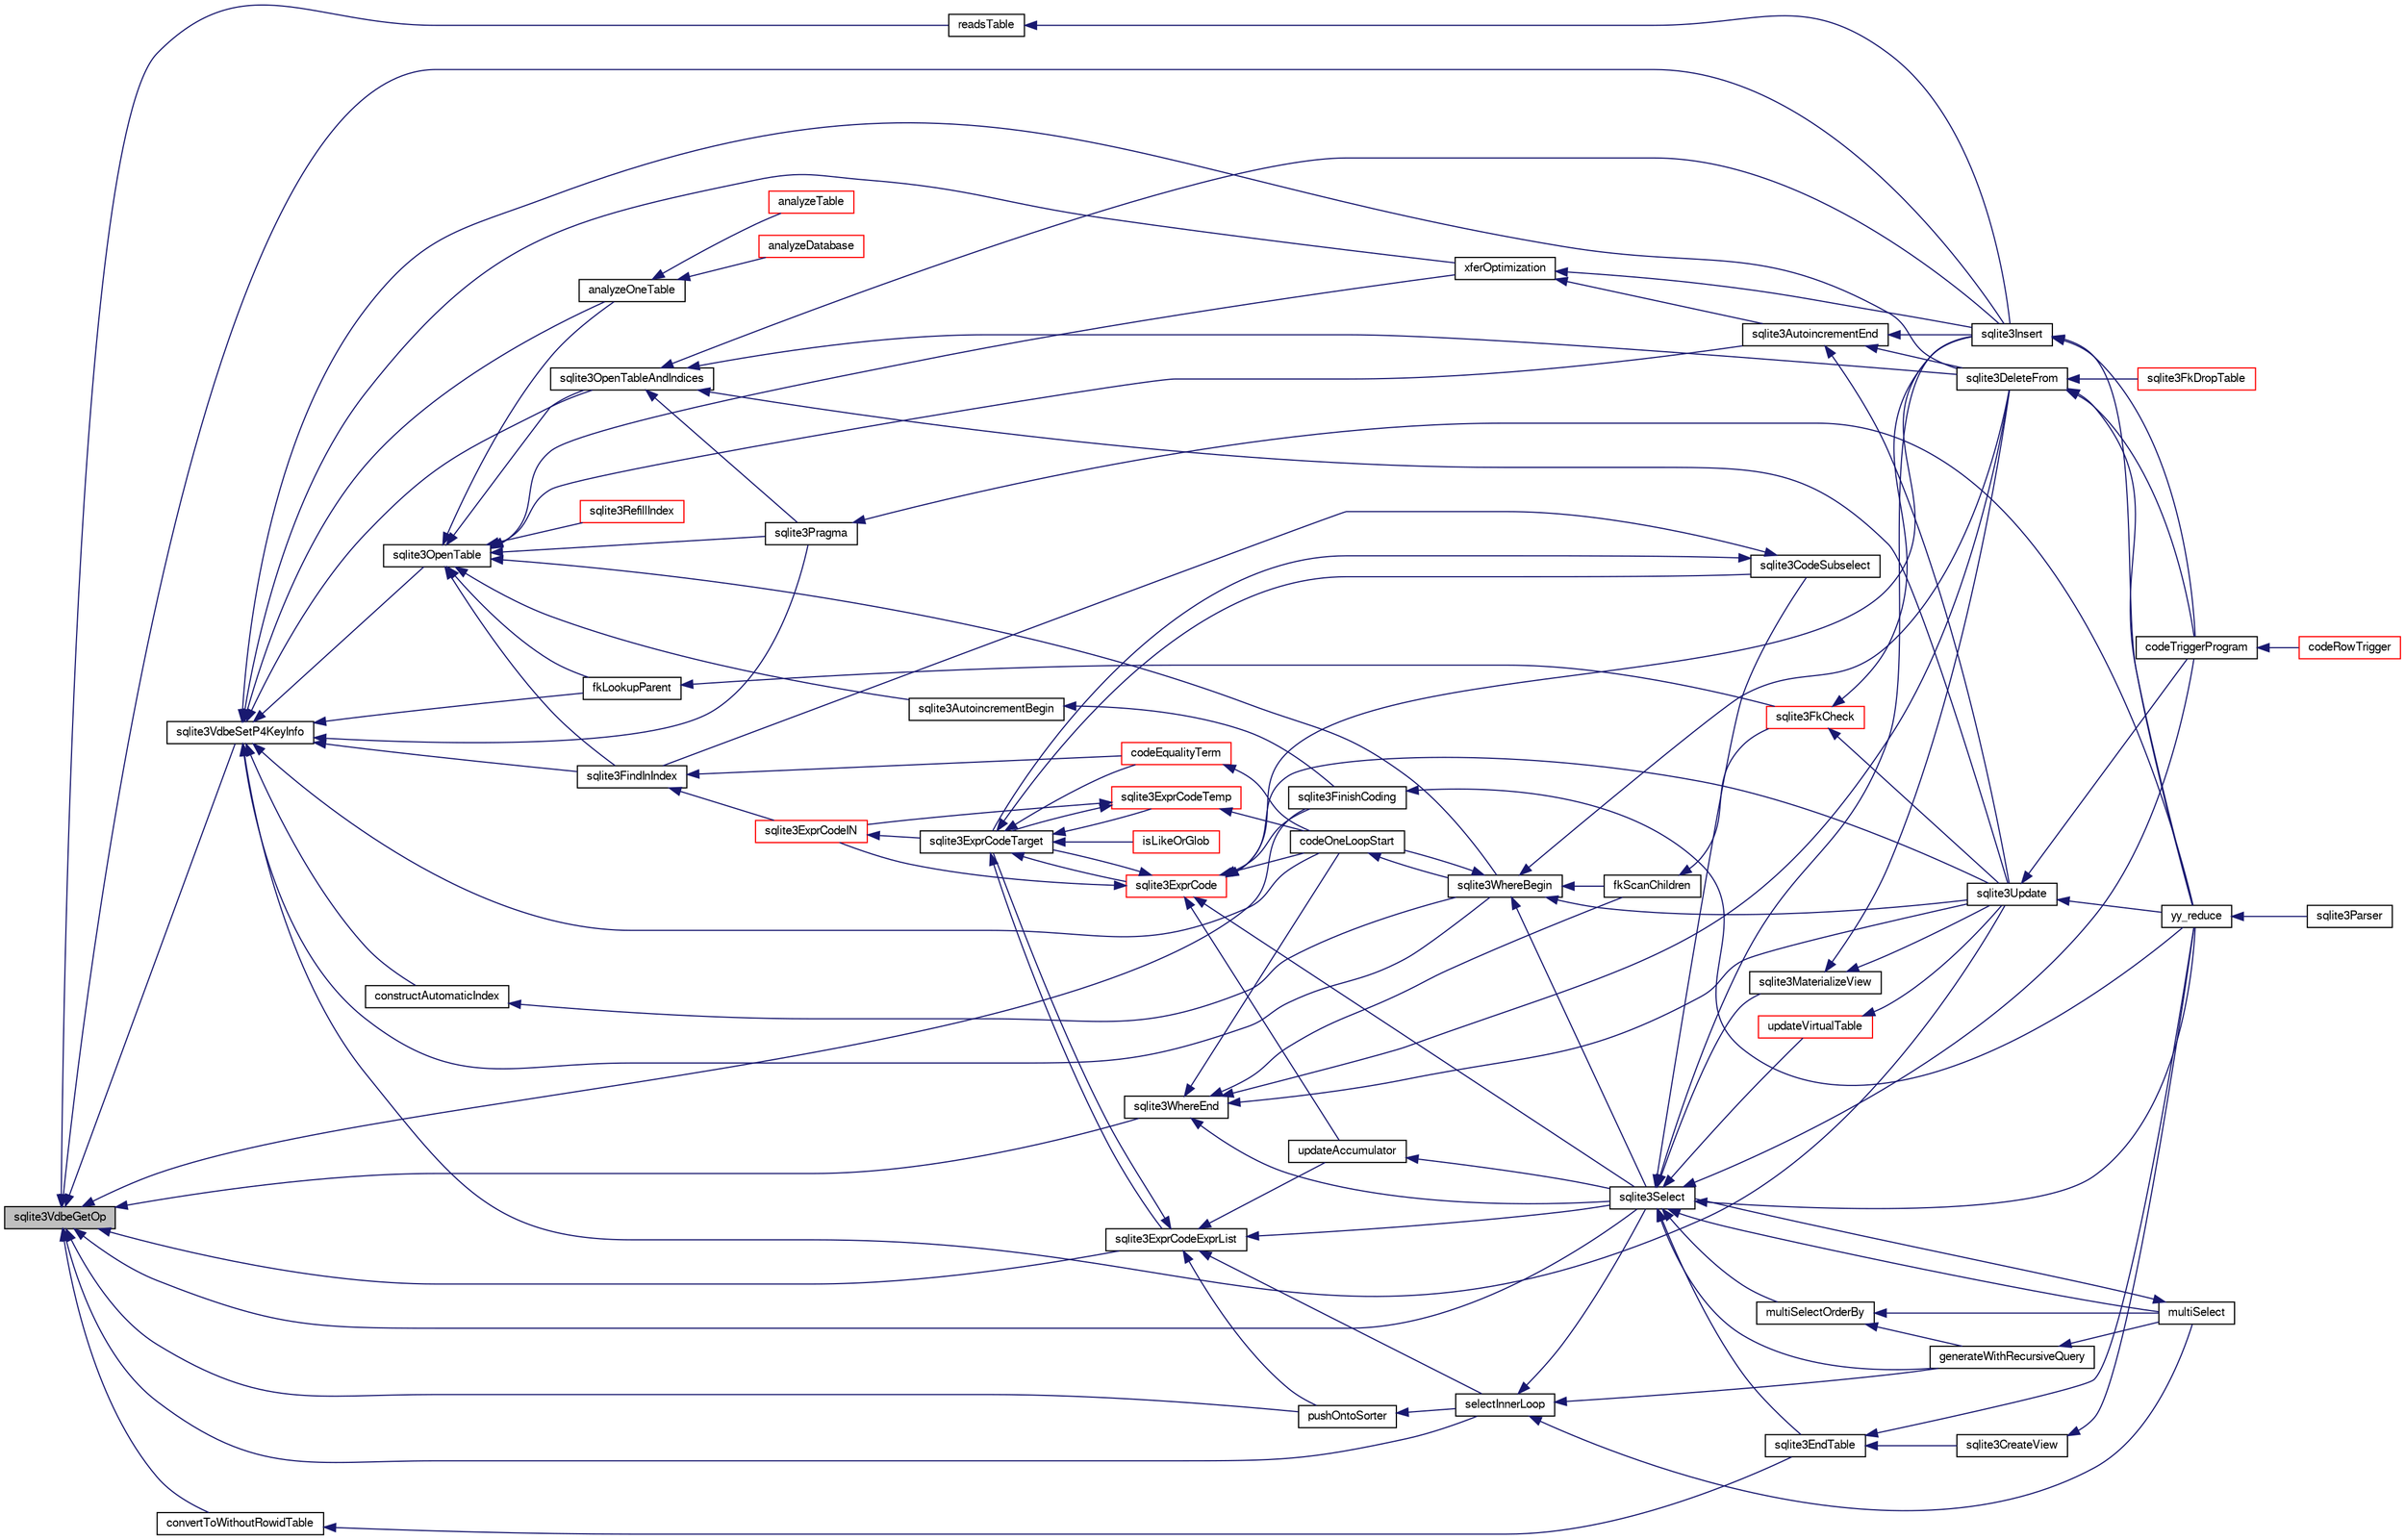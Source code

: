 digraph "sqlite3VdbeGetOp"
{
  edge [fontname="FreeSans",fontsize="10",labelfontname="FreeSans",labelfontsize="10"];
  node [fontname="FreeSans",fontsize="10",shape=record];
  rankdir="LR";
  Node756181 [label="sqlite3VdbeGetOp",height=0.2,width=0.4,color="black", fillcolor="grey75", style="filled", fontcolor="black"];
  Node756181 -> Node756182 [dir="back",color="midnightblue",fontsize="10",style="solid",fontname="FreeSans"];
  Node756182 [label="sqlite3VdbeSetP4KeyInfo",height=0.2,width=0.4,color="black", fillcolor="white", style="filled",URL="$sqlite3_8c.html#a342090b36fbf7fdace2a23b8efca030c"];
  Node756182 -> Node756183 [dir="back",color="midnightblue",fontsize="10",style="solid",fontname="FreeSans"];
  Node756183 [label="sqlite3FindInIndex",height=0.2,width=0.4,color="black", fillcolor="white", style="filled",URL="$sqlite3_8c.html#af7d8c56ab0231f44bb5f87b3fafeffb2"];
  Node756183 -> Node756184 [dir="back",color="midnightblue",fontsize="10",style="solid",fontname="FreeSans"];
  Node756184 [label="sqlite3ExprCodeIN",height=0.2,width=0.4,color="red", fillcolor="white", style="filled",URL="$sqlite3_8c.html#ad9cf4f5b5ffb90c24a4a0900c8626193"];
  Node756184 -> Node756185 [dir="back",color="midnightblue",fontsize="10",style="solid",fontname="FreeSans"];
  Node756185 [label="sqlite3ExprCodeTarget",height=0.2,width=0.4,color="black", fillcolor="white", style="filled",URL="$sqlite3_8c.html#a4f308397a0a3ed299ed31aaa1ae2a293"];
  Node756185 -> Node756186 [dir="back",color="midnightblue",fontsize="10",style="solid",fontname="FreeSans"];
  Node756186 [label="sqlite3CodeSubselect",height=0.2,width=0.4,color="black", fillcolor="white", style="filled",URL="$sqlite3_8c.html#aa69b46d2204a1d1b110107a1be12ee0c"];
  Node756186 -> Node756183 [dir="back",color="midnightblue",fontsize="10",style="solid",fontname="FreeSans"];
  Node756186 -> Node756185 [dir="back",color="midnightblue",fontsize="10",style="solid",fontname="FreeSans"];
  Node756185 -> Node756187 [dir="back",color="midnightblue",fontsize="10",style="solid",fontname="FreeSans"];
  Node756187 [label="sqlite3ExprCodeTemp",height=0.2,width=0.4,color="red", fillcolor="white", style="filled",URL="$sqlite3_8c.html#a3bc5c1ccb3c5851847e2aeb4a84ae1fc"];
  Node756187 -> Node756184 [dir="back",color="midnightblue",fontsize="10",style="solid",fontname="FreeSans"];
  Node756187 -> Node756185 [dir="back",color="midnightblue",fontsize="10",style="solid",fontname="FreeSans"];
  Node756187 -> Node756229 [dir="back",color="midnightblue",fontsize="10",style="solid",fontname="FreeSans"];
  Node756229 [label="codeOneLoopStart",height=0.2,width=0.4,color="black", fillcolor="white", style="filled",URL="$sqlite3_8c.html#aa868875120b151c169cc79139ed6e008"];
  Node756229 -> Node756220 [dir="back",color="midnightblue",fontsize="10",style="solid",fontname="FreeSans"];
  Node756220 [label="sqlite3WhereBegin",height=0.2,width=0.4,color="black", fillcolor="white", style="filled",URL="$sqlite3_8c.html#acad049f5c9a96a8118cffd5e5ce89f7c"];
  Node756220 -> Node756205 [dir="back",color="midnightblue",fontsize="10",style="solid",fontname="FreeSans"];
  Node756205 [label="sqlite3DeleteFrom",height=0.2,width=0.4,color="black", fillcolor="white", style="filled",URL="$sqlite3_8c.html#ab9b4b45349188b49eabb23f94608a091"];
  Node756205 -> Node756206 [dir="back",color="midnightblue",fontsize="10",style="solid",fontname="FreeSans"];
  Node756206 [label="sqlite3FkDropTable",height=0.2,width=0.4,color="red", fillcolor="white", style="filled",URL="$sqlite3_8c.html#a1218c6fc74e89152ceaa4760e82f5ef9"];
  Node756205 -> Node756208 [dir="back",color="midnightblue",fontsize="10",style="solid",fontname="FreeSans"];
  Node756208 [label="codeTriggerProgram",height=0.2,width=0.4,color="black", fillcolor="white", style="filled",URL="$sqlite3_8c.html#a120801f59d9281d201d2ff4b2606836e"];
  Node756208 -> Node756209 [dir="back",color="midnightblue",fontsize="10",style="solid",fontname="FreeSans"];
  Node756209 [label="codeRowTrigger",height=0.2,width=0.4,color="red", fillcolor="white", style="filled",URL="$sqlite3_8c.html#a463cea5aaaf388b560b206570a0022fc"];
  Node756205 -> Node756195 [dir="back",color="midnightblue",fontsize="10",style="solid",fontname="FreeSans"];
  Node756195 [label="yy_reduce",height=0.2,width=0.4,color="black", fillcolor="white", style="filled",URL="$sqlite3_8c.html#a7c419a9b25711c666a9a2449ef377f14"];
  Node756195 -> Node756196 [dir="back",color="midnightblue",fontsize="10",style="solid",fontname="FreeSans"];
  Node756196 [label="sqlite3Parser",height=0.2,width=0.4,color="black", fillcolor="white", style="filled",URL="$sqlite3_8c.html#a0327d71a5fabe0b6a343d78a2602e72a"];
  Node756220 -> Node756221 [dir="back",color="midnightblue",fontsize="10",style="solid",fontname="FreeSans"];
  Node756221 [label="fkScanChildren",height=0.2,width=0.4,color="black", fillcolor="white", style="filled",URL="$sqlite3_8c.html#a67c9dcb484336b3155e7a82a037d4691"];
  Node756221 -> Node756222 [dir="back",color="midnightblue",fontsize="10",style="solid",fontname="FreeSans"];
  Node756222 [label="sqlite3FkCheck",height=0.2,width=0.4,color="red", fillcolor="white", style="filled",URL="$sqlite3_8c.html#aa38fb76c7d6f48f19772877a41703b92"];
  Node756222 -> Node756215 [dir="back",color="midnightblue",fontsize="10",style="solid",fontname="FreeSans"];
  Node756215 [label="sqlite3Insert",height=0.2,width=0.4,color="black", fillcolor="white", style="filled",URL="$sqlite3_8c.html#a5b17c9c2000bae6bdff8e6be48d7dc2b"];
  Node756215 -> Node756208 [dir="back",color="midnightblue",fontsize="10",style="solid",fontname="FreeSans"];
  Node756215 -> Node756195 [dir="back",color="midnightblue",fontsize="10",style="solid",fontname="FreeSans"];
  Node756222 -> Node756213 [dir="back",color="midnightblue",fontsize="10",style="solid",fontname="FreeSans"];
  Node756213 [label="sqlite3Update",height=0.2,width=0.4,color="black", fillcolor="white", style="filled",URL="$sqlite3_8c.html#ac5aa67c46e8cc8174566fabe6809fafa"];
  Node756213 -> Node756208 [dir="back",color="midnightblue",fontsize="10",style="solid",fontname="FreeSans"];
  Node756213 -> Node756195 [dir="back",color="midnightblue",fontsize="10",style="solid",fontname="FreeSans"];
  Node756220 -> Node756223 [dir="back",color="midnightblue",fontsize="10",style="solid",fontname="FreeSans"];
  Node756223 [label="sqlite3Select",height=0.2,width=0.4,color="black", fillcolor="white", style="filled",URL="$sqlite3_8c.html#a2465ee8c956209ba4b272477b7c21a45"];
  Node756223 -> Node756186 [dir="back",color="midnightblue",fontsize="10",style="solid",fontname="FreeSans"];
  Node756223 -> Node756198 [dir="back",color="midnightblue",fontsize="10",style="solid",fontname="FreeSans"];
  Node756198 [label="sqlite3EndTable",height=0.2,width=0.4,color="black", fillcolor="white", style="filled",URL="$sqlite3_8c.html#a7b5f2c66c0f0b6f819d970ca389768b0"];
  Node756198 -> Node756199 [dir="back",color="midnightblue",fontsize="10",style="solid",fontname="FreeSans"];
  Node756199 [label="sqlite3CreateView",height=0.2,width=0.4,color="black", fillcolor="white", style="filled",URL="$sqlite3_8c.html#a9d85cb00ff71dee5cd9a019503a6982e"];
  Node756199 -> Node756195 [dir="back",color="midnightblue",fontsize="10",style="solid",fontname="FreeSans"];
  Node756198 -> Node756195 [dir="back",color="midnightblue",fontsize="10",style="solid",fontname="FreeSans"];
  Node756223 -> Node756224 [dir="back",color="midnightblue",fontsize="10",style="solid",fontname="FreeSans"];
  Node756224 [label="sqlite3MaterializeView",height=0.2,width=0.4,color="black", fillcolor="white", style="filled",URL="$sqlite3_8c.html#a4557984b0b75f998fb0c3f231c9b1def"];
  Node756224 -> Node756205 [dir="back",color="midnightblue",fontsize="10",style="solid",fontname="FreeSans"];
  Node756224 -> Node756213 [dir="back",color="midnightblue",fontsize="10",style="solid",fontname="FreeSans"];
  Node756223 -> Node756215 [dir="back",color="midnightblue",fontsize="10",style="solid",fontname="FreeSans"];
  Node756223 -> Node756225 [dir="back",color="midnightblue",fontsize="10",style="solid",fontname="FreeSans"];
  Node756225 [label="generateWithRecursiveQuery",height=0.2,width=0.4,color="black", fillcolor="white", style="filled",URL="$sqlite3_8c.html#ade2c3663fa9c3b9676507984b9483942"];
  Node756225 -> Node756226 [dir="back",color="midnightblue",fontsize="10",style="solid",fontname="FreeSans"];
  Node756226 [label="multiSelect",height=0.2,width=0.4,color="black", fillcolor="white", style="filled",URL="$sqlite3_8c.html#a6456c61f3d9b2389738753cedfa24fa7"];
  Node756226 -> Node756223 [dir="back",color="midnightblue",fontsize="10",style="solid",fontname="FreeSans"];
  Node756223 -> Node756226 [dir="back",color="midnightblue",fontsize="10",style="solid",fontname="FreeSans"];
  Node756223 -> Node756227 [dir="back",color="midnightblue",fontsize="10",style="solid",fontname="FreeSans"];
  Node756227 [label="multiSelectOrderBy",height=0.2,width=0.4,color="black", fillcolor="white", style="filled",URL="$sqlite3_8c.html#afcdb8488c6f4dfdadaf9f04bca35b808"];
  Node756227 -> Node756225 [dir="back",color="midnightblue",fontsize="10",style="solid",fontname="FreeSans"];
  Node756227 -> Node756226 [dir="back",color="midnightblue",fontsize="10",style="solid",fontname="FreeSans"];
  Node756223 -> Node756208 [dir="back",color="midnightblue",fontsize="10",style="solid",fontname="FreeSans"];
  Node756223 -> Node756228 [dir="back",color="midnightblue",fontsize="10",style="solid",fontname="FreeSans"];
  Node756228 [label="updateVirtualTable",height=0.2,width=0.4,color="red", fillcolor="white", style="filled",URL="$sqlite3_8c.html#a740220531db9293c39a2cdd7da3f74e1"];
  Node756228 -> Node756213 [dir="back",color="midnightblue",fontsize="10",style="solid",fontname="FreeSans"];
  Node756223 -> Node756195 [dir="back",color="midnightblue",fontsize="10",style="solid",fontname="FreeSans"];
  Node756220 -> Node756213 [dir="back",color="midnightblue",fontsize="10",style="solid",fontname="FreeSans"];
  Node756220 -> Node756229 [dir="back",color="midnightblue",fontsize="10",style="solid",fontname="FreeSans"];
  Node756185 -> Node756230 [dir="back",color="midnightblue",fontsize="10",style="solid",fontname="FreeSans"];
  Node756230 [label="sqlite3ExprCode",height=0.2,width=0.4,color="red", fillcolor="white", style="filled",URL="$sqlite3_8c.html#a75f270fb0b111b86924cca4ea507b417"];
  Node756230 -> Node756184 [dir="back",color="midnightblue",fontsize="10",style="solid",fontname="FreeSans"];
  Node756230 -> Node756185 [dir="back",color="midnightblue",fontsize="10",style="solid",fontname="FreeSans"];
  Node756230 -> Node756236 [dir="back",color="midnightblue",fontsize="10",style="solid",fontname="FreeSans"];
  Node756236 [label="sqlite3FinishCoding",height=0.2,width=0.4,color="black", fillcolor="white", style="filled",URL="$sqlite3_8c.html#a651bc5b446c276c092705856d995b278"];
  Node756236 -> Node756195 [dir="back",color="midnightblue",fontsize="10",style="solid",fontname="FreeSans"];
  Node756230 -> Node756215 [dir="back",color="midnightblue",fontsize="10",style="solid",fontname="FreeSans"];
  Node756230 -> Node756238 [dir="back",color="midnightblue",fontsize="10",style="solid",fontname="FreeSans"];
  Node756238 [label="updateAccumulator",height=0.2,width=0.4,color="black", fillcolor="white", style="filled",URL="$sqlite3_8c.html#a1681660dd3ecd50c8727d6e56a537bd9"];
  Node756238 -> Node756223 [dir="back",color="midnightblue",fontsize="10",style="solid",fontname="FreeSans"];
  Node756230 -> Node756223 [dir="back",color="midnightblue",fontsize="10",style="solid",fontname="FreeSans"];
  Node756230 -> Node756213 [dir="back",color="midnightblue",fontsize="10",style="solid",fontname="FreeSans"];
  Node756230 -> Node756229 [dir="back",color="midnightblue",fontsize="10",style="solid",fontname="FreeSans"];
  Node756185 -> Node756239 [dir="back",color="midnightblue",fontsize="10",style="solid",fontname="FreeSans"];
  Node756239 [label="sqlite3ExprCodeExprList",height=0.2,width=0.4,color="black", fillcolor="white", style="filled",URL="$sqlite3_8c.html#a05b2b3dc3de7565de24eb3a2ff4e9566"];
  Node756239 -> Node756185 [dir="back",color="midnightblue",fontsize="10",style="solid",fontname="FreeSans"];
  Node756239 -> Node756240 [dir="back",color="midnightblue",fontsize="10",style="solid",fontname="FreeSans"];
  Node756240 [label="pushOntoSorter",height=0.2,width=0.4,color="black", fillcolor="white", style="filled",URL="$sqlite3_8c.html#a4555397beb584a386e7739cf022a6651"];
  Node756240 -> Node756241 [dir="back",color="midnightblue",fontsize="10",style="solid",fontname="FreeSans"];
  Node756241 [label="selectInnerLoop",height=0.2,width=0.4,color="black", fillcolor="white", style="filled",URL="$sqlite3_8c.html#ababe0933661ebe67eb0e6074bb1fd411"];
  Node756241 -> Node756225 [dir="back",color="midnightblue",fontsize="10",style="solid",fontname="FreeSans"];
  Node756241 -> Node756226 [dir="back",color="midnightblue",fontsize="10",style="solid",fontname="FreeSans"];
  Node756241 -> Node756223 [dir="back",color="midnightblue",fontsize="10",style="solid",fontname="FreeSans"];
  Node756239 -> Node756241 [dir="back",color="midnightblue",fontsize="10",style="solid",fontname="FreeSans"];
  Node756239 -> Node756238 [dir="back",color="midnightblue",fontsize="10",style="solid",fontname="FreeSans"];
  Node756239 -> Node756223 [dir="back",color="midnightblue",fontsize="10",style="solid",fontname="FreeSans"];
  Node756185 -> Node756242 [dir="back",color="midnightblue",fontsize="10",style="solid",fontname="FreeSans"];
  Node756242 [label="isLikeOrGlob",height=0.2,width=0.4,color="red", fillcolor="white", style="filled",URL="$sqlite3_8c.html#a6c38e495198bf8976f68d1a6ebd74a50"];
  Node756185 -> Node756251 [dir="back",color="midnightblue",fontsize="10",style="solid",fontname="FreeSans"];
  Node756251 [label="codeEqualityTerm",height=0.2,width=0.4,color="red", fillcolor="white", style="filled",URL="$sqlite3_8c.html#ad88a57073f031452c9843e97f15acc47"];
  Node756251 -> Node756229 [dir="back",color="midnightblue",fontsize="10",style="solid",fontname="FreeSans"];
  Node756183 -> Node756251 [dir="back",color="midnightblue",fontsize="10",style="solid",fontname="FreeSans"];
  Node756182 -> Node756253 [dir="back",color="midnightblue",fontsize="10",style="solid",fontname="FreeSans"];
  Node756253 [label="analyzeOneTable",height=0.2,width=0.4,color="black", fillcolor="white", style="filled",URL="$sqlite3_8c.html#a31d4182bf855943a5d0526dbb4987803"];
  Node756253 -> Node756254 [dir="back",color="midnightblue",fontsize="10",style="solid",fontname="FreeSans"];
  Node756254 [label="analyzeDatabase",height=0.2,width=0.4,color="red", fillcolor="white", style="filled",URL="$sqlite3_8c.html#a19f2a630f42aaa010d1b47b81f8cea18"];
  Node756253 -> Node756256 [dir="back",color="midnightblue",fontsize="10",style="solid",fontname="FreeSans"];
  Node756256 [label="analyzeTable",height=0.2,width=0.4,color="red", fillcolor="white", style="filled",URL="$sqlite3_8c.html#a85f18bcf2d42d5d6ae3033b0c49144b6"];
  Node756182 -> Node756205 [dir="back",color="midnightblue",fontsize="10",style="solid",fontname="FreeSans"];
  Node756182 -> Node756257 [dir="back",color="midnightblue",fontsize="10",style="solid",fontname="FreeSans"];
  Node756257 [label="fkLookupParent",height=0.2,width=0.4,color="black", fillcolor="white", style="filled",URL="$sqlite3_8c.html#ac7b0111b1d2e3305a38874a645a86d06"];
  Node756257 -> Node756222 [dir="back",color="midnightblue",fontsize="10",style="solid",fontname="FreeSans"];
  Node756182 -> Node756258 [dir="back",color="midnightblue",fontsize="10",style="solid",fontname="FreeSans"];
  Node756258 [label="sqlite3OpenTable",height=0.2,width=0.4,color="black", fillcolor="white", style="filled",URL="$sqlite3_8c.html#aa935d8de28fb95e999736ef792d5a808"];
  Node756258 -> Node756183 [dir="back",color="midnightblue",fontsize="10",style="solid",fontname="FreeSans"];
  Node756258 -> Node756253 [dir="back",color="midnightblue",fontsize="10",style="solid",fontname="FreeSans"];
  Node756258 -> Node756192 [dir="back",color="midnightblue",fontsize="10",style="solid",fontname="FreeSans"];
  Node756192 [label="sqlite3RefillIndex",height=0.2,width=0.4,color="red", fillcolor="white", style="filled",URL="$sqlite3_8c.html#a17be5b679d9181b961ea9ba4a18d4f80"];
  Node756258 -> Node756257 [dir="back",color="midnightblue",fontsize="10",style="solid",fontname="FreeSans"];
  Node756258 -> Node756259 [dir="back",color="midnightblue",fontsize="10",style="solid",fontname="FreeSans"];
  Node756259 [label="sqlite3AutoincrementBegin",height=0.2,width=0.4,color="black", fillcolor="white", style="filled",URL="$sqlite3_8c.html#a62a5d5880763dac53a4110157e094ebd"];
  Node756259 -> Node756236 [dir="back",color="midnightblue",fontsize="10",style="solid",fontname="FreeSans"];
  Node756258 -> Node756260 [dir="back",color="midnightblue",fontsize="10",style="solid",fontname="FreeSans"];
  Node756260 [label="sqlite3AutoincrementEnd",height=0.2,width=0.4,color="black", fillcolor="white", style="filled",URL="$sqlite3_8c.html#ad8f51f6ea684367030cd9c09234374e7"];
  Node756260 -> Node756205 [dir="back",color="midnightblue",fontsize="10",style="solid",fontname="FreeSans"];
  Node756260 -> Node756215 [dir="back",color="midnightblue",fontsize="10",style="solid",fontname="FreeSans"];
  Node756260 -> Node756213 [dir="back",color="midnightblue",fontsize="10",style="solid",fontname="FreeSans"];
  Node756258 -> Node756261 [dir="back",color="midnightblue",fontsize="10",style="solid",fontname="FreeSans"];
  Node756261 [label="sqlite3OpenTableAndIndices",height=0.2,width=0.4,color="black", fillcolor="white", style="filled",URL="$sqlite3_8c.html#a14aa7e8abd9fb8406812b9f90560e6ac"];
  Node756261 -> Node756205 [dir="back",color="midnightblue",fontsize="10",style="solid",fontname="FreeSans"];
  Node756261 -> Node756215 [dir="back",color="midnightblue",fontsize="10",style="solid",fontname="FreeSans"];
  Node756261 -> Node756218 [dir="back",color="midnightblue",fontsize="10",style="solid",fontname="FreeSans"];
  Node756218 [label="sqlite3Pragma",height=0.2,width=0.4,color="black", fillcolor="white", style="filled",URL="$sqlite3_8c.html#a111391370f58f8e6a6eca51fd34d62ed"];
  Node756218 -> Node756195 [dir="back",color="midnightblue",fontsize="10",style="solid",fontname="FreeSans"];
  Node756261 -> Node756213 [dir="back",color="midnightblue",fontsize="10",style="solid",fontname="FreeSans"];
  Node756258 -> Node756262 [dir="back",color="midnightblue",fontsize="10",style="solid",fontname="FreeSans"];
  Node756262 [label="xferOptimization",height=0.2,width=0.4,color="black", fillcolor="white", style="filled",URL="$sqlite3_8c.html#ae85c90f7d064fe83f4ed930e708855d2"];
  Node756262 -> Node756260 [dir="back",color="midnightblue",fontsize="10",style="solid",fontname="FreeSans"];
  Node756262 -> Node756215 [dir="back",color="midnightblue",fontsize="10",style="solid",fontname="FreeSans"];
  Node756258 -> Node756218 [dir="back",color="midnightblue",fontsize="10",style="solid",fontname="FreeSans"];
  Node756258 -> Node756220 [dir="back",color="midnightblue",fontsize="10",style="solid",fontname="FreeSans"];
  Node756182 -> Node756261 [dir="back",color="midnightblue",fontsize="10",style="solid",fontname="FreeSans"];
  Node756182 -> Node756262 [dir="back",color="midnightblue",fontsize="10",style="solid",fontname="FreeSans"];
  Node756182 -> Node756218 [dir="back",color="midnightblue",fontsize="10",style="solid",fontname="FreeSans"];
  Node756182 -> Node756213 [dir="back",color="midnightblue",fontsize="10",style="solid",fontname="FreeSans"];
  Node756182 -> Node756219 [dir="back",color="midnightblue",fontsize="10",style="solid",fontname="FreeSans"];
  Node756219 [label="constructAutomaticIndex",height=0.2,width=0.4,color="black", fillcolor="white", style="filled",URL="$sqlite3_8c.html#aad43d38bc718f4c8e8d0dd8f33ed526f"];
  Node756219 -> Node756220 [dir="back",color="midnightblue",fontsize="10",style="solid",fontname="FreeSans"];
  Node756182 -> Node756229 [dir="back",color="midnightblue",fontsize="10",style="solid",fontname="FreeSans"];
  Node756182 -> Node756220 [dir="back",color="midnightblue",fontsize="10",style="solid",fontname="FreeSans"];
  Node756181 -> Node756239 [dir="back",color="midnightblue",fontsize="10",style="solid",fontname="FreeSans"];
  Node756181 -> Node756236 [dir="back",color="midnightblue",fontsize="10",style="solid",fontname="FreeSans"];
  Node756181 -> Node756197 [dir="back",color="midnightblue",fontsize="10",style="solid",fontname="FreeSans"];
  Node756197 [label="convertToWithoutRowidTable",height=0.2,width=0.4,color="black", fillcolor="white", style="filled",URL="$sqlite3_8c.html#a0d41effc4e4a0ba740429a08f6747313"];
  Node756197 -> Node756198 [dir="back",color="midnightblue",fontsize="10",style="solid",fontname="FreeSans"];
  Node756181 -> Node756263 [dir="back",color="midnightblue",fontsize="10",style="solid",fontname="FreeSans"];
  Node756263 [label="readsTable",height=0.2,width=0.4,color="black", fillcolor="white", style="filled",URL="$sqlite3_8c.html#a794c3e7122c562afb0bf8a356b2bb243"];
  Node756263 -> Node756215 [dir="back",color="midnightblue",fontsize="10",style="solid",fontname="FreeSans"];
  Node756181 -> Node756215 [dir="back",color="midnightblue",fontsize="10",style="solid",fontname="FreeSans"];
  Node756181 -> Node756240 [dir="back",color="midnightblue",fontsize="10",style="solid",fontname="FreeSans"];
  Node756181 -> Node756241 [dir="back",color="midnightblue",fontsize="10",style="solid",fontname="FreeSans"];
  Node756181 -> Node756223 [dir="back",color="midnightblue",fontsize="10",style="solid",fontname="FreeSans"];
  Node756181 -> Node756264 [dir="back",color="midnightblue",fontsize="10",style="solid",fontname="FreeSans"];
  Node756264 [label="sqlite3WhereEnd",height=0.2,width=0.4,color="black", fillcolor="white", style="filled",URL="$sqlite3_8c.html#af95a57bac2421101d85440934cc5043e"];
  Node756264 -> Node756205 [dir="back",color="midnightblue",fontsize="10",style="solid",fontname="FreeSans"];
  Node756264 -> Node756221 [dir="back",color="midnightblue",fontsize="10",style="solid",fontname="FreeSans"];
  Node756264 -> Node756223 [dir="back",color="midnightblue",fontsize="10",style="solid",fontname="FreeSans"];
  Node756264 -> Node756213 [dir="back",color="midnightblue",fontsize="10",style="solid",fontname="FreeSans"];
  Node756264 -> Node756229 [dir="back",color="midnightblue",fontsize="10",style="solid",fontname="FreeSans"];
}
